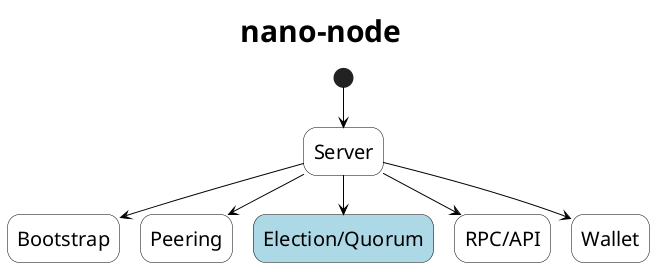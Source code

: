 @startuml

skinparam TitleFontSize 30
skinparam ActivityFontSize 20
skinparam ActivityBackgroundColor #FFFFFF
skinparam ArrowColor Black
skinparam ActivityBorderColor Black

title nano-node

(*)--> Server

Server --> Bootstrap
Server--> Peering
Server --> Election/Quorum#LightBlue
Server --> RPC/API
Server --> Wallet

@enduml
